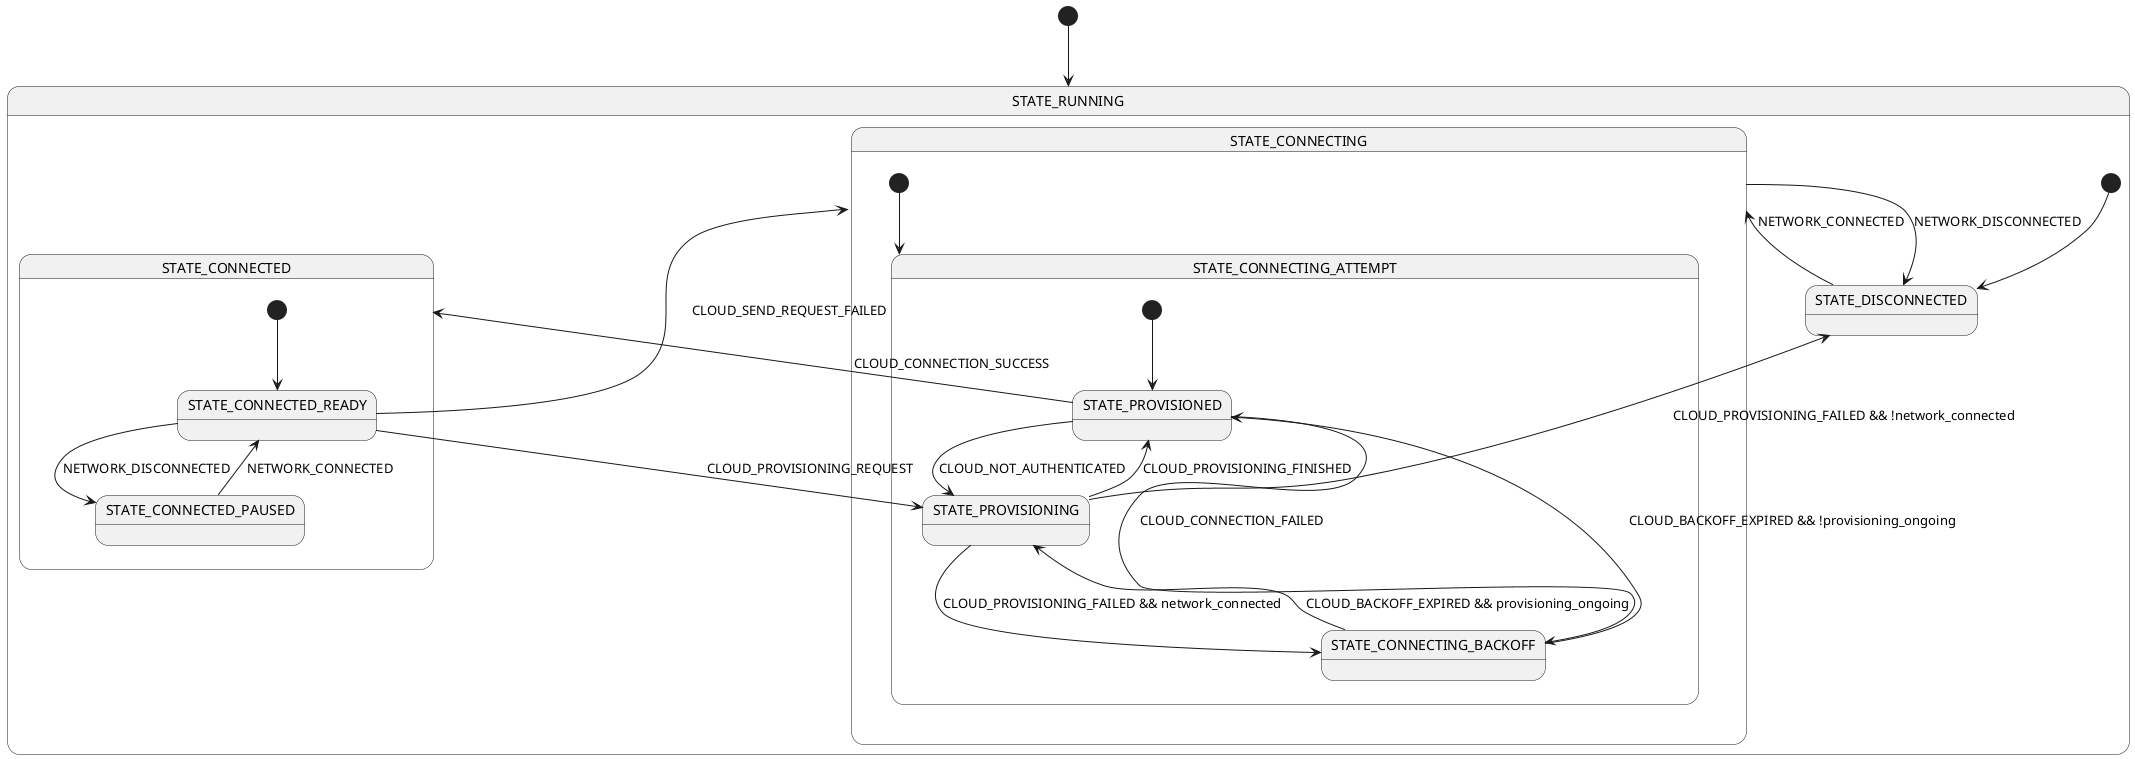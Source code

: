 @startuml
state STATE_RUNNING {
    [*] --> STATE_DISCONNECTED

    state STATE_DISCONNECTED
    state STATE_CONNECTING
    state STATE_CONNECTED

    STATE_DISCONNECTED --> STATE_CONNECTING : NETWORK_CONNECTED

    state STATE_CONNECTING {
        [*] --> STATE_CONNECTING_ATTEMPT

        state STATE_CONNECTING_ATTEMPT {
            [*] --> STATE_PROVISIONED

            STATE_PROVISIONING --> STATE_PROVISIONED : CLOUD_PROVISIONING_FINISHED
            STATE_PROVISIONING --> STATE_CONNECTING_BACKOFF : CLOUD_PROVISIONING_FAILED && network_connected
            STATE_PROVISIONING --> STATE_DISCONNECTED : CLOUD_PROVISIONING_FAILED && !network_connected
            STATE_PROVISIONED --> STATE_PROVISIONING : CLOUD_NOT_AUTHENTICATED
            STATE_PROVISIONED --> STATE_CONNECTED : CLOUD_CONNECTION_SUCCESS
            STATE_PROVISIONED --> STATE_CONNECTING_BACKOFF : CLOUD_CONNECTION_FAILED
        }

        STATE_CONNECTING --> STATE_DISCONNECTED : NETWORK_DISCONNECTED
        STATE_CONNECTING_BACKOFF --> STATE_PROVISIONED : CLOUD_BACKOFF_EXPIRED && !provisioning_ongoing
        STATE_CONNECTING_BACKOFF --> STATE_PROVISIONING : CLOUD_BACKOFF_EXPIRED && provisioning_ongoing
    }

    state STATE_CONNECTED {
        [*] --> STATE_CONNECTED_READY

        STATE_CONNECTED_READY --> STATE_CONNECTED_PAUSED : NETWORK_DISCONNECTED
        STATE_CONNECTED_READY --> STATE_CONNECTING : CLOUD_SEND_REQUEST_FAILED
        STATE_CONNECTED_READY --> STATE_PROVISIONING : CLOUD_PROVISIONING_REQUEST
        STATE_CONNECTED_PAUSED --> STATE_CONNECTED_READY : NETWORK_CONNECTED
    }
}

[*] --> STATE_RUNNING
@enduml
